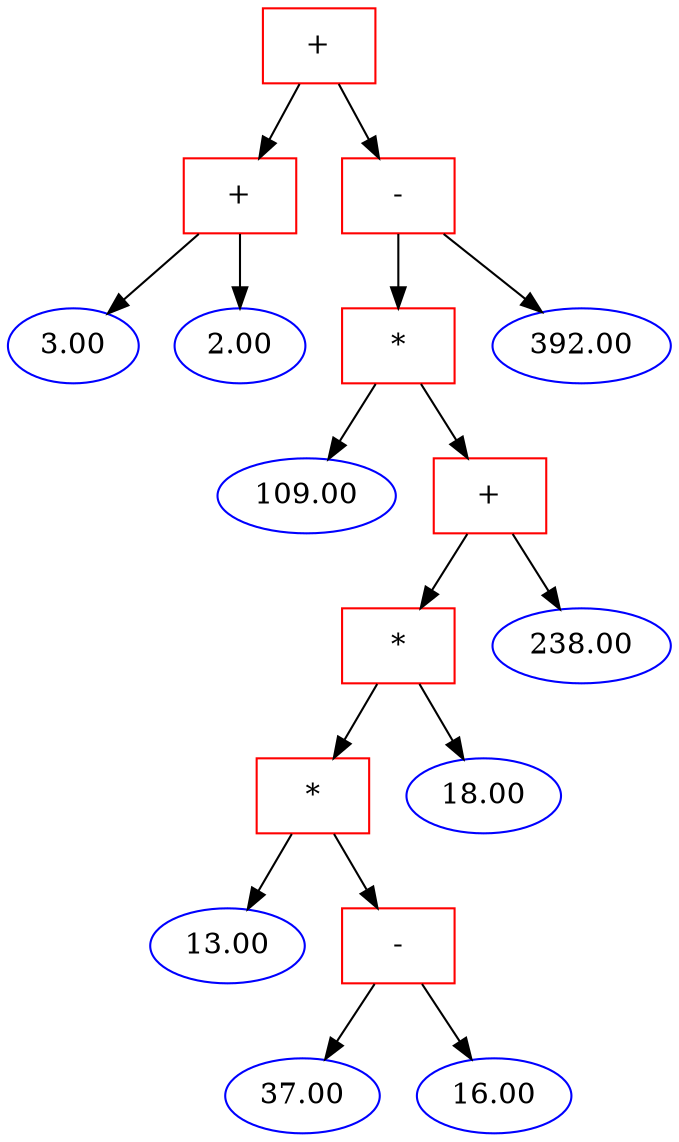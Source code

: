 digraph {
	"0x7fffa6a36600" [label = "+", color = red, shape = box]
	"0x7fffa6a36600" -> "0x7fffa6a36440"
	"0x7fffa6a36440" [label = "+", color = red, shape = box]
	"0x7fffa6a36440" -> "0x7fffa6a36400"
	"0x7fffa6a36400" [label = "3.00", color = blue, shape = oval]
	"0x7fffa6a36440" -> "0x7fffa6a36420"
	"0x7fffa6a36420" [label = "2.00", color = blue, shape = oval]
	"0x7fffa6a36600" -> "0x7fffa6a365e0"
	"0x7fffa6a365e0" [label = "-", color = red, shape = box]
	"0x7fffa6a365e0" -> "0x7fffa6a365a0"
	"0x7fffa6a365a0" [label = "*", color = red, shape = box]
	"0x7fffa6a365a0" -> "0x7fffa6a36460"
	"0x7fffa6a36460" [label = "109.00", color = blue, shape = oval]
	"0x7fffa6a365a0" -> "0x7fffa6a36580"
	"0x7fffa6a36580" [label = "+", color = red, shape = box]
	"0x7fffa6a36580" -> "0x7fffa6a36540"
	"0x7fffa6a36540" [label = "*", color = red, shape = box]
	"0x7fffa6a36540" -> "0x7fffa6a36500"
	"0x7fffa6a36500" [label = "*", color = red, shape = box]
	"0x7fffa6a36500" -> "0x7fffa6a36480"
	"0x7fffa6a36480" [label = "13.00", color = blue, shape = oval]
	"0x7fffa6a36500" -> "0x7fffa6a364e0"
	"0x7fffa6a364e0" [label = "-", color = red, shape = box]
	"0x7fffa6a364e0" -> "0x7fffa6a364a0"
	"0x7fffa6a364a0" [label = "37.00", color = blue, shape = oval]
	"0x7fffa6a364e0" -> "0x7fffa6a364c0"
	"0x7fffa6a364c0" [label = "16.00", color = blue, shape = oval]
	"0x7fffa6a36540" -> "0x7fffa6a36520"
	"0x7fffa6a36520" [label = "18.00", color = blue, shape = oval]
	"0x7fffa6a36580" -> "0x7fffa6a36560"
	"0x7fffa6a36560" [label = "238.00", color = blue, shape = oval]
	"0x7fffa6a365e0" -> "0x7fffa6a365c0"
	"0x7fffa6a365c0" [label = "392.00", color = blue, shape = oval]
}
